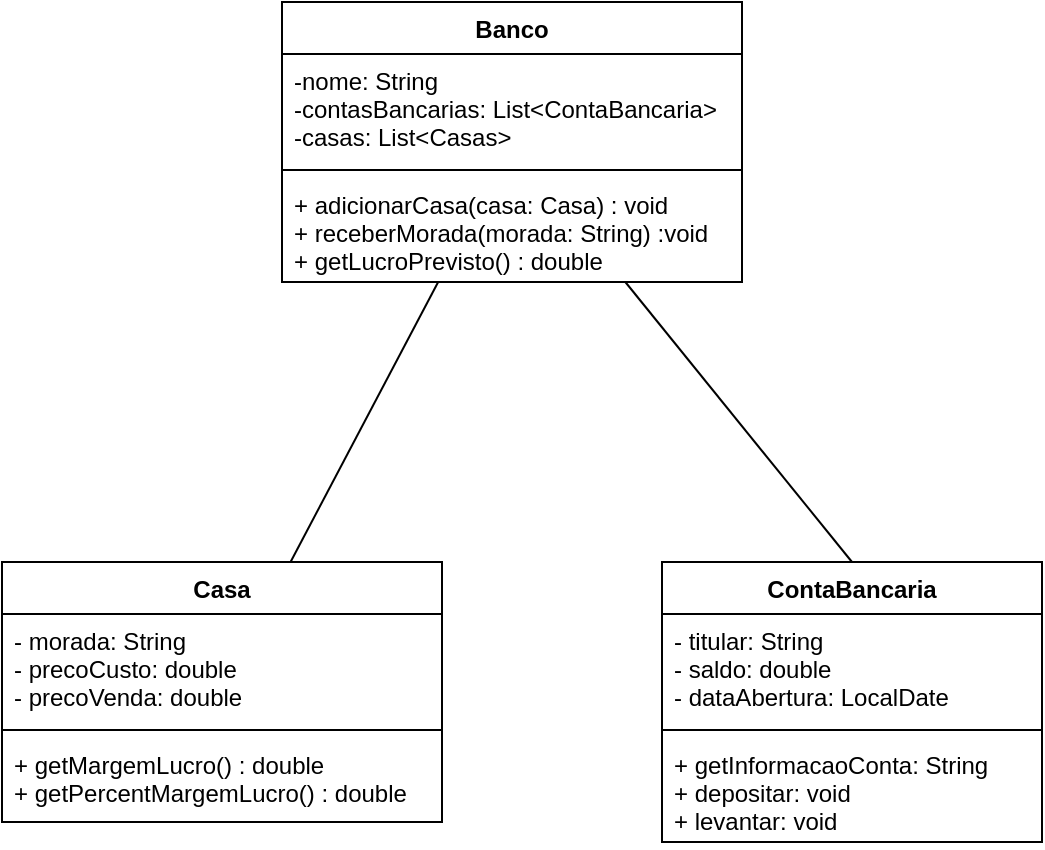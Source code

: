 <mxfile version="16.4.10" type="device"><diagram id="kkP13zccjwBm9uqLRrV7" name="Page-1"><mxGraphModel dx="700" dy="727" grid="1" gridSize="10" guides="1" tooltips="1" connect="1" arrows="1" fold="1" page="1" pageScale="1" pageWidth="827" pageHeight="1169" math="0" shadow="0"><root><mxCell id="0"/><mxCell id="1" parent="0"/><mxCell id="iJZUp83vKQWgj9_t2EKY-5" value="Banco" style="swimlane;fontStyle=1;align=center;verticalAlign=top;childLayout=stackLayout;horizontal=1;startSize=26;horizontalStack=0;resizeParent=1;resizeParentMax=0;resizeLast=0;collapsible=1;marginBottom=0;" parent="1" vertex="1"><mxGeometry x="290" y="40" width="230" height="140" as="geometry"/></mxCell><mxCell id="iJZUp83vKQWgj9_t2EKY-6" value="-nome: String&#10;-contasBancarias: List&lt;ContaBancaria&gt;&#10;-casas: List&lt;Casas&gt;&#10; " style="text;strokeColor=none;fillColor=none;align=left;verticalAlign=top;spacingLeft=4;spacingRight=4;overflow=hidden;rotatable=0;points=[[0,0.5],[1,0.5]];portConstraint=eastwest;" parent="iJZUp83vKQWgj9_t2EKY-5" vertex="1"><mxGeometry y="26" width="230" height="54" as="geometry"/></mxCell><mxCell id="iJZUp83vKQWgj9_t2EKY-7" value="" style="line;strokeWidth=1;fillColor=none;align=left;verticalAlign=middle;spacingTop=-1;spacingLeft=3;spacingRight=3;rotatable=0;labelPosition=right;points=[];portConstraint=eastwest;" parent="iJZUp83vKQWgj9_t2EKY-5" vertex="1"><mxGeometry y="80" width="230" height="8" as="geometry"/></mxCell><mxCell id="iJZUp83vKQWgj9_t2EKY-8" value="+ adicionarCasa(casa: Casa) : void&#10;+ receberMorada(morada: String) :void&#10;+ getLucroPrevisto() : double" style="text;strokeColor=none;fillColor=none;align=left;verticalAlign=top;spacingLeft=4;spacingRight=4;overflow=hidden;rotatable=0;points=[[0,0.5],[1,0.5]];portConstraint=eastwest;" parent="iJZUp83vKQWgj9_t2EKY-5" vertex="1"><mxGeometry y="88" width="230" height="52" as="geometry"/></mxCell><mxCell id="iJZUp83vKQWgj9_t2EKY-17" value="ContaBancaria" style="swimlane;fontStyle=1;align=center;verticalAlign=top;childLayout=stackLayout;horizontal=1;startSize=26;horizontalStack=0;resizeParent=1;resizeParentMax=0;resizeLast=0;collapsible=1;marginBottom=0;" parent="1" vertex="1"><mxGeometry x="480" y="320" width="190" height="140" as="geometry"/></mxCell><mxCell id="iJZUp83vKQWgj9_t2EKY-18" value="- titular: String&#10;- saldo: double&#10;- dataAbertura: LocalDate" style="text;strokeColor=none;fillColor=none;align=left;verticalAlign=top;spacingLeft=4;spacingRight=4;overflow=hidden;rotatable=0;points=[[0,0.5],[1,0.5]];portConstraint=eastwest;" parent="iJZUp83vKQWgj9_t2EKY-17" vertex="1"><mxGeometry y="26" width="190" height="54" as="geometry"/></mxCell><mxCell id="iJZUp83vKQWgj9_t2EKY-19" value="" style="line;strokeWidth=1;fillColor=none;align=left;verticalAlign=middle;spacingTop=-1;spacingLeft=3;spacingRight=3;rotatable=0;labelPosition=right;points=[];portConstraint=eastwest;" parent="iJZUp83vKQWgj9_t2EKY-17" vertex="1"><mxGeometry y="80" width="190" height="8" as="geometry"/></mxCell><mxCell id="iJZUp83vKQWgj9_t2EKY-20" value="+ getInformacaoConta: String&#10;+ depositar: void&#10;+ levantar: void&#10; " style="text;strokeColor=none;fillColor=none;align=left;verticalAlign=top;spacingLeft=4;spacingRight=4;overflow=hidden;rotatable=0;points=[[0,0.5],[1,0.5]];portConstraint=eastwest;" parent="iJZUp83vKQWgj9_t2EKY-17" vertex="1"><mxGeometry y="88" width="190" height="52" as="geometry"/></mxCell><mxCell id="iJZUp83vKQWgj9_t2EKY-26" value="Casa" style="swimlane;fontStyle=1;align=center;verticalAlign=top;childLayout=stackLayout;horizontal=1;startSize=26;horizontalStack=0;resizeParent=1;resizeParentMax=0;resizeLast=0;collapsible=1;marginBottom=0;" parent="1" vertex="1"><mxGeometry x="150" y="320" width="220" height="130" as="geometry"/></mxCell><mxCell id="iJZUp83vKQWgj9_t2EKY-27" value="- morada: String&#10;- precoCusto: double&#10;- precoVenda: double" style="text;strokeColor=none;fillColor=none;align=left;verticalAlign=top;spacingLeft=4;spacingRight=4;overflow=hidden;rotatable=0;points=[[0,0.5],[1,0.5]];portConstraint=eastwest;" parent="iJZUp83vKQWgj9_t2EKY-26" vertex="1"><mxGeometry y="26" width="220" height="54" as="geometry"/></mxCell><mxCell id="iJZUp83vKQWgj9_t2EKY-28" value="" style="line;strokeWidth=1;fillColor=none;align=left;verticalAlign=middle;spacingTop=-1;spacingLeft=3;spacingRight=3;rotatable=0;labelPosition=right;points=[];portConstraint=eastwest;" parent="iJZUp83vKQWgj9_t2EKY-26" vertex="1"><mxGeometry y="80" width="220" height="8" as="geometry"/></mxCell><mxCell id="iJZUp83vKQWgj9_t2EKY-29" value="+ getMargemLucro() : double&#10;+ getPercentMargemLucro() : double" style="text;strokeColor=none;fillColor=none;align=left;verticalAlign=top;spacingLeft=4;spacingRight=4;overflow=hidden;rotatable=0;points=[[0,0.5],[1,0.5]];portConstraint=eastwest;" parent="iJZUp83vKQWgj9_t2EKY-26" vertex="1"><mxGeometry y="88" width="220" height="42" as="geometry"/></mxCell><mxCell id="iJZUp83vKQWgj9_t2EKY-41" value="" style="endArrow=none;html=1;rounded=0;entryX=0.5;entryY=0;entryDx=0;entryDy=0;" parent="1" source="iJZUp83vKQWgj9_t2EKY-5" target="iJZUp83vKQWgj9_t2EKY-17" edge="1"><mxGeometry width="50" height="50" relative="1" as="geometry"><mxPoint x="400" y="430" as="sourcePoint"/><mxPoint x="450" y="380" as="targetPoint"/></mxGeometry></mxCell><mxCell id="iJZUp83vKQWgj9_t2EKY-42" value="" style="endArrow=none;html=1;rounded=0;" parent="1" source="iJZUp83vKQWgj9_t2EKY-5" target="iJZUp83vKQWgj9_t2EKY-26" edge="1"><mxGeometry width="50" height="50" relative="1" as="geometry"><mxPoint x="490" y="224.286" as="sourcePoint"/><mxPoint x="690" y="400" as="targetPoint"/></mxGeometry></mxCell></root></mxGraphModel></diagram></mxfile>